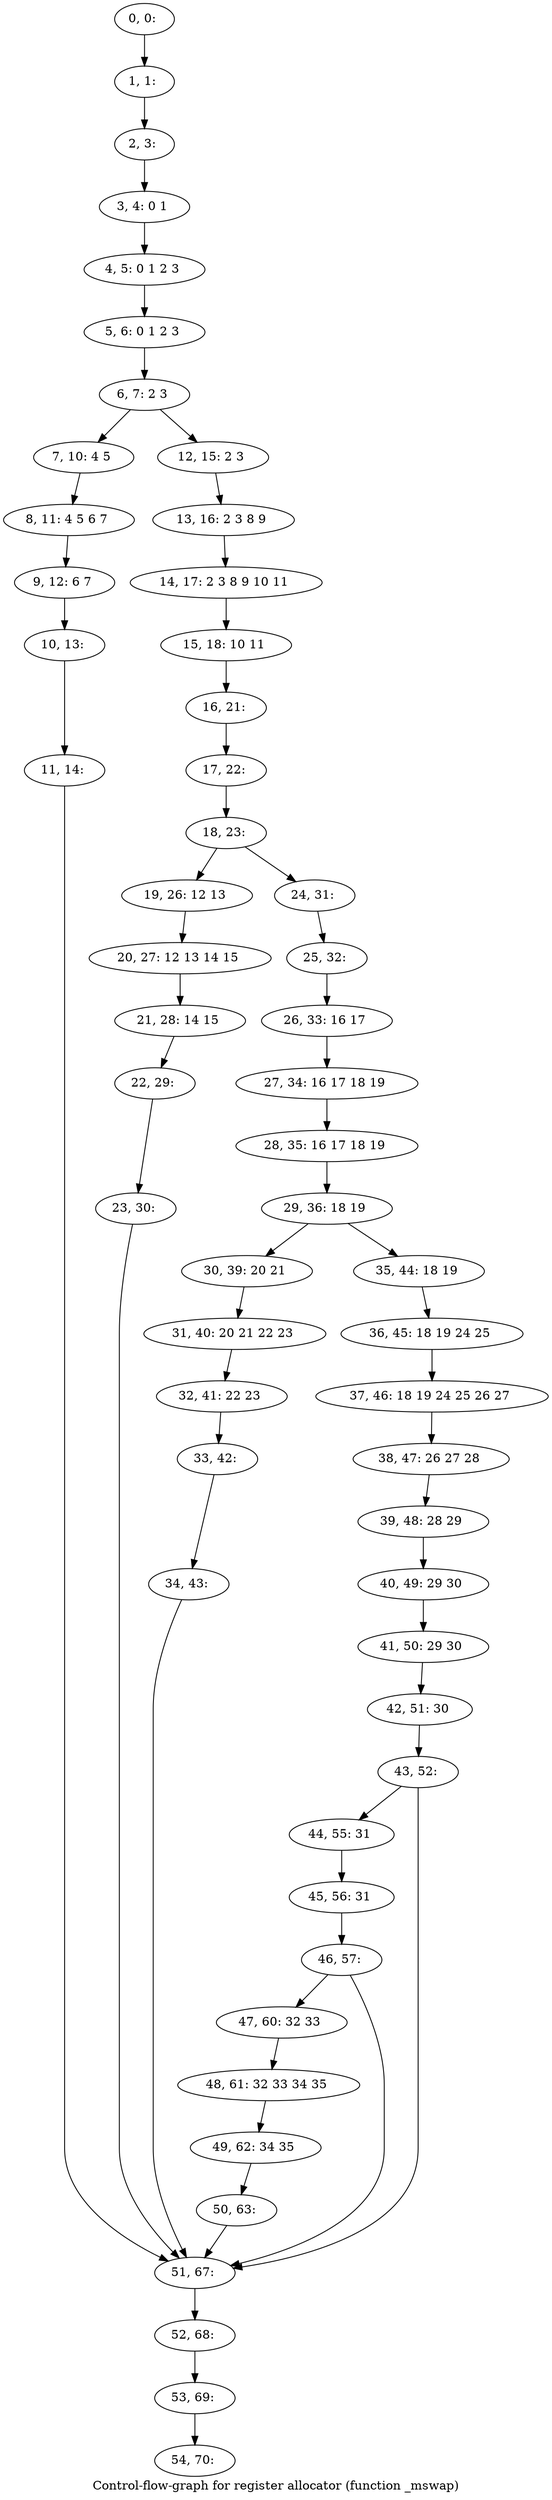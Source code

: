 digraph G {
graph [label="Control-flow-graph for register allocator (function _mswap)"]
0[label="0, 0: "];
1[label="1, 1: "];
2[label="2, 3: "];
3[label="3, 4: 0 1 "];
4[label="4, 5: 0 1 2 3 "];
5[label="5, 6: 0 1 2 3 "];
6[label="6, 7: 2 3 "];
7[label="7, 10: 4 5 "];
8[label="8, 11: 4 5 6 7 "];
9[label="9, 12: 6 7 "];
10[label="10, 13: "];
11[label="11, 14: "];
12[label="12, 15: 2 3 "];
13[label="13, 16: 2 3 8 9 "];
14[label="14, 17: 2 3 8 9 10 11 "];
15[label="15, 18: 10 11 "];
16[label="16, 21: "];
17[label="17, 22: "];
18[label="18, 23: "];
19[label="19, 26: 12 13 "];
20[label="20, 27: 12 13 14 15 "];
21[label="21, 28: 14 15 "];
22[label="22, 29: "];
23[label="23, 30: "];
24[label="24, 31: "];
25[label="25, 32: "];
26[label="26, 33: 16 17 "];
27[label="27, 34: 16 17 18 19 "];
28[label="28, 35: 16 17 18 19 "];
29[label="29, 36: 18 19 "];
30[label="30, 39: 20 21 "];
31[label="31, 40: 20 21 22 23 "];
32[label="32, 41: 22 23 "];
33[label="33, 42: "];
34[label="34, 43: "];
35[label="35, 44: 18 19 "];
36[label="36, 45: 18 19 24 25 "];
37[label="37, 46: 18 19 24 25 26 27 "];
38[label="38, 47: 26 27 28 "];
39[label="39, 48: 28 29 "];
40[label="40, 49: 29 30 "];
41[label="41, 50: 29 30 "];
42[label="42, 51: 30 "];
43[label="43, 52: "];
44[label="44, 55: 31 "];
45[label="45, 56: 31 "];
46[label="46, 57: "];
47[label="47, 60: 32 33 "];
48[label="48, 61: 32 33 34 35 "];
49[label="49, 62: 34 35 "];
50[label="50, 63: "];
51[label="51, 67: "];
52[label="52, 68: "];
53[label="53, 69: "];
54[label="54, 70: "];
0->1 ;
1->2 ;
2->3 ;
3->4 ;
4->5 ;
5->6 ;
6->7 ;
6->12 ;
7->8 ;
8->9 ;
9->10 ;
10->11 ;
11->51 ;
12->13 ;
13->14 ;
14->15 ;
15->16 ;
16->17 ;
17->18 ;
18->19 ;
18->24 ;
19->20 ;
20->21 ;
21->22 ;
22->23 ;
23->51 ;
24->25 ;
25->26 ;
26->27 ;
27->28 ;
28->29 ;
29->30 ;
29->35 ;
30->31 ;
31->32 ;
32->33 ;
33->34 ;
34->51 ;
35->36 ;
36->37 ;
37->38 ;
38->39 ;
39->40 ;
40->41 ;
41->42 ;
42->43 ;
43->44 ;
43->51 ;
44->45 ;
45->46 ;
46->47 ;
46->51 ;
47->48 ;
48->49 ;
49->50 ;
50->51 ;
51->52 ;
52->53 ;
53->54 ;
}
